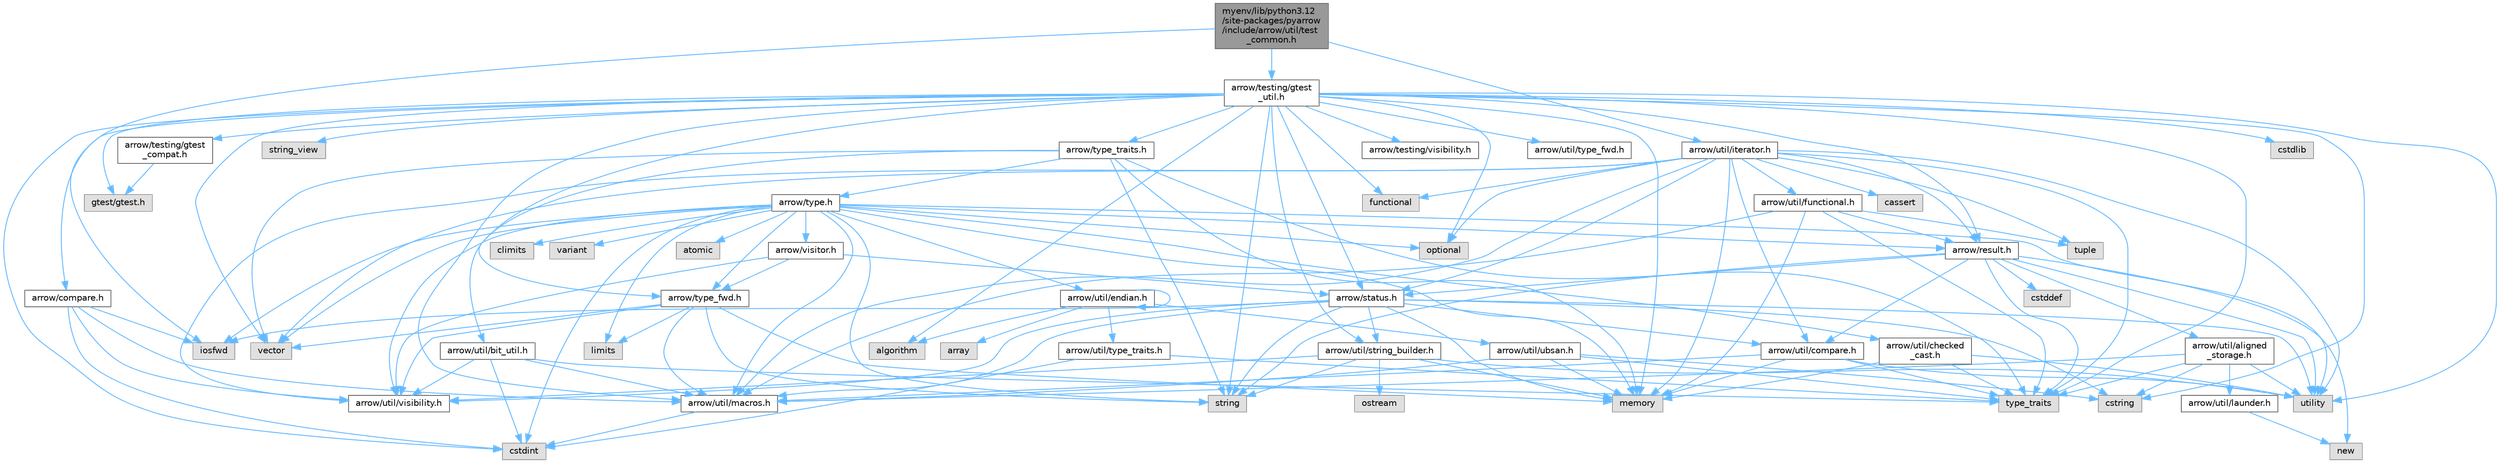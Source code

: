 digraph "myenv/lib/python3.12/site-packages/pyarrow/include/arrow/util/test_common.h"
{
 // LATEX_PDF_SIZE
  bgcolor="transparent";
  edge [fontname=Helvetica,fontsize=10,labelfontname=Helvetica,labelfontsize=10];
  node [fontname=Helvetica,fontsize=10,shape=box,height=0.2,width=0.4];
  Node1 [id="Node000001",label="myenv/lib/python3.12\l/site-packages/pyarrow\l/include/arrow/util/test\l_common.h",height=0.2,width=0.4,color="gray40", fillcolor="grey60", style="filled", fontcolor="black",tooltip=" "];
  Node1 -> Node2 [id="edge1_Node000001_Node000002",color="steelblue1",style="solid",tooltip=" "];
  Node2 [id="Node000002",label="iosfwd",height=0.2,width=0.4,color="grey60", fillcolor="#E0E0E0", style="filled",tooltip=" "];
  Node1 -> Node3 [id="edge2_Node000001_Node000003",color="steelblue1",style="solid",tooltip=" "];
  Node3 [id="Node000003",label="arrow/testing/gtest\l_util.h",height=0.2,width=0.4,color="grey40", fillcolor="white", style="filled",URL="$gtest__util_8h.html",tooltip=" "];
  Node3 -> Node4 [id="edge3_Node000003_Node000004",color="steelblue1",style="solid",tooltip=" "];
  Node4 [id="Node000004",label="algorithm",height=0.2,width=0.4,color="grey60", fillcolor="#E0E0E0", style="filled",tooltip=" "];
  Node3 -> Node5 [id="edge4_Node000003_Node000005",color="steelblue1",style="solid",tooltip=" "];
  Node5 [id="Node000005",label="cstdint",height=0.2,width=0.4,color="grey60", fillcolor="#E0E0E0", style="filled",tooltip=" "];
  Node3 -> Node6 [id="edge5_Node000003_Node000006",color="steelblue1",style="solid",tooltip=" "];
  Node6 [id="Node000006",label="cstdlib",height=0.2,width=0.4,color="grey60", fillcolor="#E0E0E0", style="filled",tooltip=" "];
  Node3 -> Node7 [id="edge6_Node000003_Node000007",color="steelblue1",style="solid",tooltip=" "];
  Node7 [id="Node000007",label="cstring",height=0.2,width=0.4,color="grey60", fillcolor="#E0E0E0", style="filled",tooltip=" "];
  Node3 -> Node8 [id="edge7_Node000003_Node000008",color="steelblue1",style="solid",tooltip=" "];
  Node8 [id="Node000008",label="functional",height=0.2,width=0.4,color="grey60", fillcolor="#E0E0E0", style="filled",tooltip=" "];
  Node3 -> Node9 [id="edge8_Node000003_Node000009",color="steelblue1",style="solid",tooltip=" "];
  Node9 [id="Node000009",label="memory",height=0.2,width=0.4,color="grey60", fillcolor="#E0E0E0", style="filled",tooltip=" "];
  Node3 -> Node10 [id="edge9_Node000003_Node000010",color="steelblue1",style="solid",tooltip=" "];
  Node10 [id="Node000010",label="optional",height=0.2,width=0.4,color="grey60", fillcolor="#E0E0E0", style="filled",tooltip=" "];
  Node3 -> Node11 [id="edge10_Node000003_Node000011",color="steelblue1",style="solid",tooltip=" "];
  Node11 [id="Node000011",label="string",height=0.2,width=0.4,color="grey60", fillcolor="#E0E0E0", style="filled",tooltip=" "];
  Node3 -> Node12 [id="edge11_Node000003_Node000012",color="steelblue1",style="solid",tooltip=" "];
  Node12 [id="Node000012",label="string_view",height=0.2,width=0.4,color="grey60", fillcolor="#E0E0E0", style="filled",tooltip=" "];
  Node3 -> Node13 [id="edge12_Node000003_Node000013",color="steelblue1",style="solid",tooltip=" "];
  Node13 [id="Node000013",label="type_traits",height=0.2,width=0.4,color="grey60", fillcolor="#E0E0E0", style="filled",tooltip=" "];
  Node3 -> Node14 [id="edge13_Node000003_Node000014",color="steelblue1",style="solid",tooltip=" "];
  Node14 [id="Node000014",label="utility",height=0.2,width=0.4,color="grey60", fillcolor="#E0E0E0", style="filled",tooltip=" "];
  Node3 -> Node15 [id="edge14_Node000003_Node000015",color="steelblue1",style="solid",tooltip=" "];
  Node15 [id="Node000015",label="vector",height=0.2,width=0.4,color="grey60", fillcolor="#E0E0E0", style="filled",tooltip=" "];
  Node3 -> Node16 [id="edge15_Node000003_Node000016",color="steelblue1",style="solid",tooltip=" "];
  Node16 [id="Node000016",label="gtest/gtest.h",height=0.2,width=0.4,color="grey60", fillcolor="#E0E0E0", style="filled",tooltip=" "];
  Node3 -> Node17 [id="edge16_Node000003_Node000017",color="steelblue1",style="solid",tooltip=" "];
  Node17 [id="Node000017",label="arrow/compare.h",height=0.2,width=0.4,color="grey40", fillcolor="white", style="filled",URL="$compare_8h.html",tooltip=" "];
  Node17 -> Node5 [id="edge17_Node000017_Node000005",color="steelblue1",style="solid",tooltip=" "];
  Node17 -> Node2 [id="edge18_Node000017_Node000002",color="steelblue1",style="solid",tooltip=" "];
  Node17 -> Node18 [id="edge19_Node000017_Node000018",color="steelblue1",style="solid",tooltip=" "];
  Node18 [id="Node000018",label="arrow/util/macros.h",height=0.2,width=0.4,color="grey40", fillcolor="white", style="filled",URL="$macros_8h.html",tooltip=" "];
  Node18 -> Node5 [id="edge20_Node000018_Node000005",color="steelblue1",style="solid",tooltip=" "];
  Node17 -> Node19 [id="edge21_Node000017_Node000019",color="steelblue1",style="solid",tooltip=" "];
  Node19 [id="Node000019",label="arrow/util/visibility.h",height=0.2,width=0.4,color="grey40", fillcolor="white", style="filled",URL="$include_2arrow_2util_2visibility_8h.html",tooltip=" "];
  Node3 -> Node20 [id="edge22_Node000003_Node000020",color="steelblue1",style="solid",tooltip=" "];
  Node20 [id="Node000020",label="arrow/result.h",height=0.2,width=0.4,color="grey40", fillcolor="white", style="filled",URL="$result_8h.html",tooltip=" "];
  Node20 -> Node21 [id="edge23_Node000020_Node000021",color="steelblue1",style="solid",tooltip=" "];
  Node21 [id="Node000021",label="cstddef",height=0.2,width=0.4,color="grey60", fillcolor="#E0E0E0", style="filled",tooltip=" "];
  Node20 -> Node22 [id="edge24_Node000020_Node000022",color="steelblue1",style="solid",tooltip=" "];
  Node22 [id="Node000022",label="new",height=0.2,width=0.4,color="grey60", fillcolor="#E0E0E0", style="filled",tooltip=" "];
  Node20 -> Node11 [id="edge25_Node000020_Node000011",color="steelblue1",style="solid",tooltip=" "];
  Node20 -> Node13 [id="edge26_Node000020_Node000013",color="steelblue1",style="solid",tooltip=" "];
  Node20 -> Node14 [id="edge27_Node000020_Node000014",color="steelblue1",style="solid",tooltip=" "];
  Node20 -> Node23 [id="edge28_Node000020_Node000023",color="steelblue1",style="solid",tooltip=" "];
  Node23 [id="Node000023",label="arrow/status.h",height=0.2,width=0.4,color="grey40", fillcolor="white", style="filled",URL="$status_8h.html",tooltip=" "];
  Node23 -> Node7 [id="edge29_Node000023_Node000007",color="steelblue1",style="solid",tooltip=" "];
  Node23 -> Node2 [id="edge30_Node000023_Node000002",color="steelblue1",style="solid",tooltip=" "];
  Node23 -> Node9 [id="edge31_Node000023_Node000009",color="steelblue1",style="solid",tooltip=" "];
  Node23 -> Node11 [id="edge32_Node000023_Node000011",color="steelblue1",style="solid",tooltip=" "];
  Node23 -> Node14 [id="edge33_Node000023_Node000014",color="steelblue1",style="solid",tooltip=" "];
  Node23 -> Node24 [id="edge34_Node000023_Node000024",color="steelblue1",style="solid",tooltip=" "];
  Node24 [id="Node000024",label="arrow/util/compare.h",height=0.2,width=0.4,color="grey40", fillcolor="white", style="filled",URL="$util_2compare_8h.html",tooltip=" "];
  Node24 -> Node9 [id="edge35_Node000024_Node000009",color="steelblue1",style="solid",tooltip=" "];
  Node24 -> Node13 [id="edge36_Node000024_Node000013",color="steelblue1",style="solid",tooltip=" "];
  Node24 -> Node14 [id="edge37_Node000024_Node000014",color="steelblue1",style="solid",tooltip=" "];
  Node24 -> Node18 [id="edge38_Node000024_Node000018",color="steelblue1",style="solid",tooltip=" "];
  Node23 -> Node18 [id="edge39_Node000023_Node000018",color="steelblue1",style="solid",tooltip=" "];
  Node23 -> Node25 [id="edge40_Node000023_Node000025",color="steelblue1",style="solid",tooltip=" "];
  Node25 [id="Node000025",label="arrow/util/string_builder.h",height=0.2,width=0.4,color="grey40", fillcolor="white", style="filled",URL="$string__builder_8h.html",tooltip=" "];
  Node25 -> Node9 [id="edge41_Node000025_Node000009",color="steelblue1",style="solid",tooltip=" "];
  Node25 -> Node26 [id="edge42_Node000025_Node000026",color="steelblue1",style="solid",tooltip=" "];
  Node26 [id="Node000026",label="ostream",height=0.2,width=0.4,color="grey60", fillcolor="#E0E0E0", style="filled",tooltip=" "];
  Node25 -> Node11 [id="edge43_Node000025_Node000011",color="steelblue1",style="solid",tooltip=" "];
  Node25 -> Node14 [id="edge44_Node000025_Node000014",color="steelblue1",style="solid",tooltip=" "];
  Node25 -> Node19 [id="edge45_Node000025_Node000019",color="steelblue1",style="solid",tooltip=" "];
  Node23 -> Node19 [id="edge46_Node000023_Node000019",color="steelblue1",style="solid",tooltip=" "];
  Node20 -> Node27 [id="edge47_Node000020_Node000027",color="steelblue1",style="solid",tooltip=" "];
  Node27 [id="Node000027",label="arrow/util/aligned\l_storage.h",height=0.2,width=0.4,color="grey40", fillcolor="white", style="filled",URL="$aligned__storage_8h.html",tooltip=" "];
  Node27 -> Node7 [id="edge48_Node000027_Node000007",color="steelblue1",style="solid",tooltip=" "];
  Node27 -> Node13 [id="edge49_Node000027_Node000013",color="steelblue1",style="solid",tooltip=" "];
  Node27 -> Node14 [id="edge50_Node000027_Node000014",color="steelblue1",style="solid",tooltip=" "];
  Node27 -> Node28 [id="edge51_Node000027_Node000028",color="steelblue1",style="solid",tooltip=" "];
  Node28 [id="Node000028",label="arrow/util/launder.h",height=0.2,width=0.4,color="grey40", fillcolor="white", style="filled",URL="$launder_8h.html",tooltip=" "];
  Node28 -> Node22 [id="edge52_Node000028_Node000022",color="steelblue1",style="solid",tooltip=" "];
  Node27 -> Node18 [id="edge53_Node000027_Node000018",color="steelblue1",style="solid",tooltip=" "];
  Node20 -> Node24 [id="edge54_Node000020_Node000024",color="steelblue1",style="solid",tooltip=" "];
  Node3 -> Node23 [id="edge55_Node000003_Node000023",color="steelblue1",style="solid",tooltip=" "];
  Node3 -> Node29 [id="edge56_Node000003_Node000029",color="steelblue1",style="solid",tooltip=" "];
  Node29 [id="Node000029",label="arrow/testing/gtest\l_compat.h",height=0.2,width=0.4,color="grey40", fillcolor="white", style="filled",URL="$gtest__compat_8h.html",tooltip=" "];
  Node29 -> Node16 [id="edge57_Node000029_Node000016",color="steelblue1",style="solid",tooltip=" "];
  Node3 -> Node30 [id="edge58_Node000003_Node000030",color="steelblue1",style="solid",tooltip=" "];
  Node30 [id="Node000030",label="arrow/testing/visibility.h",height=0.2,width=0.4,color="grey40", fillcolor="white", style="filled",URL="$include_2arrow_2testing_2visibility_8h.html",tooltip=" "];
  Node3 -> Node31 [id="edge59_Node000003_Node000031",color="steelblue1",style="solid",tooltip=" "];
  Node31 [id="Node000031",label="arrow/type_fwd.h",height=0.2,width=0.4,color="grey40", fillcolor="white", style="filled",URL="$arrow_2type__fwd_8h.html",tooltip=" "];
  Node31 -> Node32 [id="edge60_Node000031_Node000032",color="steelblue1",style="solid",tooltip=" "];
  Node32 [id="Node000032",label="limits",height=0.2,width=0.4,color="grey60", fillcolor="#E0E0E0", style="filled",tooltip=" "];
  Node31 -> Node9 [id="edge61_Node000031_Node000009",color="steelblue1",style="solid",tooltip=" "];
  Node31 -> Node11 [id="edge62_Node000031_Node000011",color="steelblue1",style="solid",tooltip=" "];
  Node31 -> Node15 [id="edge63_Node000031_Node000015",color="steelblue1",style="solid",tooltip=" "];
  Node31 -> Node18 [id="edge64_Node000031_Node000018",color="steelblue1",style="solid",tooltip=" "];
  Node31 -> Node19 [id="edge65_Node000031_Node000019",color="steelblue1",style="solid",tooltip=" "];
  Node3 -> Node33 [id="edge66_Node000003_Node000033",color="steelblue1",style="solid",tooltip=" "];
  Node33 [id="Node000033",label="arrow/type_traits.h",height=0.2,width=0.4,color="grey40", fillcolor="white", style="filled",URL="$include_2arrow_2type__traits_8h.html",tooltip=" "];
  Node33 -> Node9 [id="edge67_Node000033_Node000009",color="steelblue1",style="solid",tooltip=" "];
  Node33 -> Node11 [id="edge68_Node000033_Node000011",color="steelblue1",style="solid",tooltip=" "];
  Node33 -> Node13 [id="edge69_Node000033_Node000013",color="steelblue1",style="solid",tooltip=" "];
  Node33 -> Node15 [id="edge70_Node000033_Node000015",color="steelblue1",style="solid",tooltip=" "];
  Node33 -> Node34 [id="edge71_Node000033_Node000034",color="steelblue1",style="solid",tooltip=" "];
  Node34 [id="Node000034",label="arrow/type.h",height=0.2,width=0.4,color="grey40", fillcolor="white", style="filled",URL="$type_8h.html",tooltip=" "];
  Node34 -> Node35 [id="edge72_Node000034_Node000035",color="steelblue1",style="solid",tooltip=" "];
  Node35 [id="Node000035",label="atomic",height=0.2,width=0.4,color="grey60", fillcolor="#E0E0E0", style="filled",tooltip=" "];
  Node34 -> Node36 [id="edge73_Node000034_Node000036",color="steelblue1",style="solid",tooltip=" "];
  Node36 [id="Node000036",label="climits",height=0.2,width=0.4,color="grey60", fillcolor="#E0E0E0", style="filled",tooltip=" "];
  Node34 -> Node5 [id="edge74_Node000034_Node000005",color="steelblue1",style="solid",tooltip=" "];
  Node34 -> Node2 [id="edge75_Node000034_Node000002",color="steelblue1",style="solid",tooltip=" "];
  Node34 -> Node32 [id="edge76_Node000034_Node000032",color="steelblue1",style="solid",tooltip=" "];
  Node34 -> Node9 [id="edge77_Node000034_Node000009",color="steelblue1",style="solid",tooltip=" "];
  Node34 -> Node10 [id="edge78_Node000034_Node000010",color="steelblue1",style="solid",tooltip=" "];
  Node34 -> Node11 [id="edge79_Node000034_Node000011",color="steelblue1",style="solid",tooltip=" "];
  Node34 -> Node14 [id="edge80_Node000034_Node000014",color="steelblue1",style="solid",tooltip=" "];
  Node34 -> Node37 [id="edge81_Node000034_Node000037",color="steelblue1",style="solid",tooltip=" "];
  Node37 [id="Node000037",label="variant",height=0.2,width=0.4,color="grey60", fillcolor="#E0E0E0", style="filled",tooltip=" "];
  Node34 -> Node15 [id="edge82_Node000034_Node000015",color="steelblue1",style="solid",tooltip=" "];
  Node34 -> Node20 [id="edge83_Node000034_Node000020",color="steelblue1",style="solid",tooltip=" "];
  Node34 -> Node31 [id="edge84_Node000034_Node000031",color="steelblue1",style="solid",tooltip=" "];
  Node34 -> Node38 [id="edge85_Node000034_Node000038",color="steelblue1",style="solid",tooltip=" "];
  Node38 [id="Node000038",label="arrow/util/checked\l_cast.h",height=0.2,width=0.4,color="grey40", fillcolor="white", style="filled",URL="$checked__cast_8h.html",tooltip=" "];
  Node38 -> Node9 [id="edge86_Node000038_Node000009",color="steelblue1",style="solid",tooltip=" "];
  Node38 -> Node13 [id="edge87_Node000038_Node000013",color="steelblue1",style="solid",tooltip=" "];
  Node38 -> Node14 [id="edge88_Node000038_Node000014",color="steelblue1",style="solid",tooltip=" "];
  Node34 -> Node39 [id="edge89_Node000034_Node000039",color="steelblue1",style="solid",tooltip=" "];
  Node39 [id="Node000039",label="arrow/util/endian.h",height=0.2,width=0.4,color="grey40", fillcolor="white", style="filled",URL="$endian_8h.html",tooltip=" "];
  Node39 -> Node39 [id="edge90_Node000039_Node000039",color="steelblue1",style="solid",tooltip=" "];
  Node39 -> Node4 [id="edge91_Node000039_Node000004",color="steelblue1",style="solid",tooltip=" "];
  Node39 -> Node40 [id="edge92_Node000039_Node000040",color="steelblue1",style="solid",tooltip=" "];
  Node40 [id="Node000040",label="array",height=0.2,width=0.4,color="grey60", fillcolor="#E0E0E0", style="filled",tooltip=" "];
  Node39 -> Node41 [id="edge93_Node000039_Node000041",color="steelblue1",style="solid",tooltip=" "];
  Node41 [id="Node000041",label="arrow/util/type_traits.h",height=0.2,width=0.4,color="grey40", fillcolor="white", style="filled",URL="$include_2arrow_2util_2type__traits_8h.html",tooltip=" "];
  Node41 -> Node5 [id="edge94_Node000041_Node000005",color="steelblue1",style="solid",tooltip=" "];
  Node41 -> Node13 [id="edge95_Node000041_Node000013",color="steelblue1",style="solid",tooltip=" "];
  Node39 -> Node42 [id="edge96_Node000039_Node000042",color="steelblue1",style="solid",tooltip=" "];
  Node42 [id="Node000042",label="arrow/util/ubsan.h",height=0.2,width=0.4,color="grey40", fillcolor="white", style="filled",URL="$ubsan_8h.html",tooltip=" "];
  Node42 -> Node7 [id="edge97_Node000042_Node000007",color="steelblue1",style="solid",tooltip=" "];
  Node42 -> Node9 [id="edge98_Node000042_Node000009",color="steelblue1",style="solid",tooltip=" "];
  Node42 -> Node13 [id="edge99_Node000042_Node000013",color="steelblue1",style="solid",tooltip=" "];
  Node42 -> Node18 [id="edge100_Node000042_Node000018",color="steelblue1",style="solid",tooltip=" "];
  Node34 -> Node18 [id="edge101_Node000034_Node000018",color="steelblue1",style="solid",tooltip=" "];
  Node34 -> Node19 [id="edge102_Node000034_Node000019",color="steelblue1",style="solid",tooltip=" "];
  Node34 -> Node43 [id="edge103_Node000034_Node000043",color="steelblue1",style="solid",tooltip=" "];
  Node43 [id="Node000043",label="arrow/visitor.h",height=0.2,width=0.4,color="grey40", fillcolor="white", style="filled",URL="$visitor_8h.html",tooltip=" "];
  Node43 -> Node23 [id="edge104_Node000043_Node000023",color="steelblue1",style="solid",tooltip=" "];
  Node43 -> Node31 [id="edge105_Node000043_Node000031",color="steelblue1",style="solid",tooltip=" "];
  Node43 -> Node19 [id="edge106_Node000043_Node000019",color="steelblue1",style="solid",tooltip=" "];
  Node33 -> Node44 [id="edge107_Node000033_Node000044",color="steelblue1",style="solid",tooltip=" "];
  Node44 [id="Node000044",label="arrow/util/bit_util.h",height=0.2,width=0.4,color="grey40", fillcolor="white", style="filled",URL="$bit__util_8h.html",tooltip=" "];
  Node44 -> Node5 [id="edge108_Node000044_Node000005",color="steelblue1",style="solid",tooltip=" "];
  Node44 -> Node13 [id="edge109_Node000044_Node000013",color="steelblue1",style="solid",tooltip=" "];
  Node44 -> Node18 [id="edge110_Node000044_Node000018",color="steelblue1",style="solid",tooltip=" "];
  Node44 -> Node19 [id="edge111_Node000044_Node000019",color="steelblue1",style="solid",tooltip=" "];
  Node3 -> Node18 [id="edge112_Node000003_Node000018",color="steelblue1",style="solid",tooltip=" "];
  Node3 -> Node25 [id="edge113_Node000003_Node000025",color="steelblue1",style="solid",tooltip=" "];
  Node3 -> Node45 [id="edge114_Node000003_Node000045",color="steelblue1",style="solid",tooltip=" "];
  Node45 [id="Node000045",label="arrow/util/type_fwd.h",height=0.2,width=0.4,color="grey40", fillcolor="white", style="filled",URL="$arrow_2util_2type__fwd_8h.html",tooltip=" "];
  Node1 -> Node46 [id="edge115_Node000001_Node000046",color="steelblue1",style="solid",tooltip=" "];
  Node46 [id="Node000046",label="arrow/util/iterator.h",height=0.2,width=0.4,color="grey40", fillcolor="white", style="filled",URL="$iterator_8h.html",tooltip=" "];
  Node46 -> Node47 [id="edge116_Node000046_Node000047",color="steelblue1",style="solid",tooltip=" "];
  Node47 [id="Node000047",label="cassert",height=0.2,width=0.4,color="grey60", fillcolor="#E0E0E0", style="filled",tooltip=" "];
  Node46 -> Node8 [id="edge117_Node000046_Node000008",color="steelblue1",style="solid",tooltip=" "];
  Node46 -> Node9 [id="edge118_Node000046_Node000009",color="steelblue1",style="solid",tooltip=" "];
  Node46 -> Node10 [id="edge119_Node000046_Node000010",color="steelblue1",style="solid",tooltip=" "];
  Node46 -> Node48 [id="edge120_Node000046_Node000048",color="steelblue1",style="solid",tooltip=" "];
  Node48 [id="Node000048",label="tuple",height=0.2,width=0.4,color="grey60", fillcolor="#E0E0E0", style="filled",tooltip=" "];
  Node46 -> Node13 [id="edge121_Node000046_Node000013",color="steelblue1",style="solid",tooltip=" "];
  Node46 -> Node14 [id="edge122_Node000046_Node000014",color="steelblue1",style="solid",tooltip=" "];
  Node46 -> Node15 [id="edge123_Node000046_Node000015",color="steelblue1",style="solid",tooltip=" "];
  Node46 -> Node20 [id="edge124_Node000046_Node000020",color="steelblue1",style="solid",tooltip=" "];
  Node46 -> Node23 [id="edge125_Node000046_Node000023",color="steelblue1",style="solid",tooltip=" "];
  Node46 -> Node24 [id="edge126_Node000046_Node000024",color="steelblue1",style="solid",tooltip=" "];
  Node46 -> Node49 [id="edge127_Node000046_Node000049",color="steelblue1",style="solid",tooltip=" "];
  Node49 [id="Node000049",label="arrow/util/functional.h",height=0.2,width=0.4,color="grey40", fillcolor="white", style="filled",URL="$functional_8h.html",tooltip=" "];
  Node49 -> Node9 [id="edge128_Node000049_Node000009",color="steelblue1",style="solid",tooltip=" "];
  Node49 -> Node48 [id="edge129_Node000049_Node000048",color="steelblue1",style="solid",tooltip=" "];
  Node49 -> Node13 [id="edge130_Node000049_Node000013",color="steelblue1",style="solid",tooltip=" "];
  Node49 -> Node20 [id="edge131_Node000049_Node000020",color="steelblue1",style="solid",tooltip=" "];
  Node49 -> Node18 [id="edge132_Node000049_Node000018",color="steelblue1",style="solid",tooltip=" "];
  Node46 -> Node18 [id="edge133_Node000046_Node000018",color="steelblue1",style="solid",tooltip=" "];
  Node46 -> Node19 [id="edge134_Node000046_Node000019",color="steelblue1",style="solid",tooltip=" "];
}

